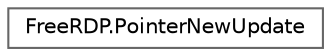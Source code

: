 digraph "Graphical Class Hierarchy"
{
 // LATEX_PDF_SIZE
  bgcolor="transparent";
  edge [fontname=Helvetica,fontsize=10,labelfontname=Helvetica,labelfontsize=10];
  node [fontname=Helvetica,fontsize=10,shape=box,height=0.2,width=0.4];
  rankdir="LR";
  Node0 [id="Node000000",label="FreeRDP.PointerNewUpdate",height=0.2,width=0.4,color="grey40", fillcolor="white", style="filled",URL="$struct_free_r_d_p_1_1_pointer_new_update.html",tooltip=" "];
}
